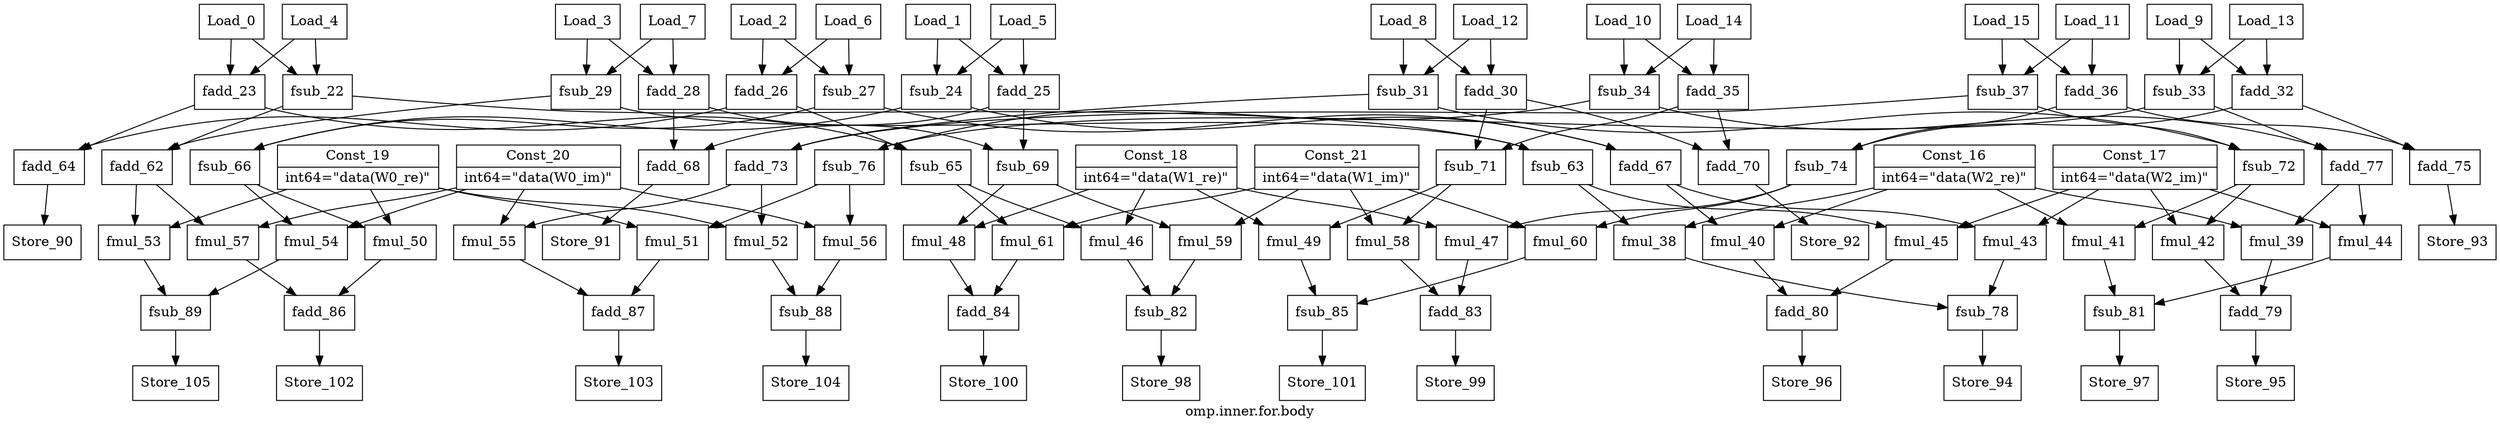 digraph "omp.inner.for.body" {
	label="omp.inner.for.body";
	//Graph Properties

	Load_0 [shape=record,opcode=input,data=in_re,label="{Load_0}"];
	Load_0 -> fsub_22[operand=any2input];
	Load_0 -> fadd_23[operand=any2input];
	Load_1 [shape=record,opcode=input,data=in_im,label="{Load_1}"];
	Load_1 -> fsub_24[operand=any2input];
	Load_1 -> fadd_25[operand=any2input];
	Load_2 [shape=record,opcode=input,data=in_re,label="{Load_2}"];
	Load_2 -> fadd_26[operand=any2input];
	Load_2 -> fsub_27[operand=any2input];
	Load_3 [shape=record,opcode=input,data=in_im,label="{Load_3}"];
	Load_3 -> fadd_28[operand=any2input];
	Load_3 -> fsub_29[operand=any2input];
	Load_4 [shape=record,opcode=input,data=in_re,label="{Load_4}"];
	Load_4 -> fsub_22[operand=any2input];
	Load_4 -> fadd_23[operand=any2input];
	Load_5 [shape=record,opcode=input,data=in_im,label="{Load_5}"];
	Load_5 -> fsub_24[operand=any2input];
	Load_5 -> fadd_25[operand=any2input];
	Load_6 [shape=record,opcode=input,data=in_re,label="{Load_6}"];
	Load_6 -> fadd_26[operand=any2input];
	Load_6 -> fsub_27[operand=any2input];
	Load_7 [shape=record,opcode=input,data=in_im,label="{Load_7}"];
	Load_7 -> fadd_28[operand=any2input];
	Load_7 -> fsub_29[operand=any2input];
	Load_8 [shape=record,opcode=input,data=in_re,label="{Load_8}"];
	Load_8 -> fadd_30[operand=any2input];
	Load_8 -> fsub_31[operand=any2input];
	Load_9 [shape=record,opcode=input,data=in_im,label="{Load_9}"];
	Load_9 -> fadd_32[operand=any2input];
	Load_9 -> fsub_33[operand=any2input];
	Load_10 [shape=record,opcode=input,data=in_re,label="{Load_10}"];
	Load_10 -> fsub_34[operand=any2input];
	Load_10 -> fadd_35[operand=any2input];
	Load_11 [shape=record,opcode=input,data=in_im,label="{Load_11}"];
	Load_11 -> fadd_36[operand=any2input];
	Load_11 -> fsub_37[operand=any2input];
	Load_12 [shape=record,opcode=input,data=in_re,label="{Load_12}"];
	Load_12 -> fadd_30[operand=any2input];
	Load_12 -> fsub_31[operand=any2input];
	Load_13 [shape=record,opcode=input,data=in_im,label="{Load_13}"];
	Load_13 -> fadd_32[operand=any2input];
	Load_13 -> fsub_33[operand=any2input];
	Load_14 [shape=record,opcode=input,data=in_re,label="{Load_14}"];
	Load_14 -> fsub_34[operand=any2input];
	Load_14 -> fadd_35[operand=any2input];
	Load_15 [shape=record,opcode=input,data=in_im,label="{Load_15}"];
	Load_15 -> fadd_36[operand=any2input];
	Load_15 -> fsub_37[operand=any2input];
	fsub_22 [shape=record,type=op,opcode=fadd,label="{fsub_22}"];
	fsub_22 -> fadd_62[operand=any2input];
	fsub_22 -> fsub_63[operand=any2input];
	fadd_23 [shape=record,type=op,opcode=fadd,label="{fadd_23}"];
	fadd_23 -> fadd_64[operand=any2input];
	fadd_23 -> fsub_65[operand=any2input];
	fsub_24 [shape=record,type=op,opcode=fadd,label="{fsub_24}"];
	fsub_24 -> fsub_66[operand=any2input];
	fsub_24 -> fadd_67[operand=any2input];
	fadd_25 [shape=record,type=op,opcode=fadd,label="{fadd_25}"];
	fadd_25 -> fadd_68[operand=any2input];
	fadd_25 -> fsub_69[operand=any2input];
	fsub_27 [shape=record,type=op,opcode=fadd,label="{fsub_27}"];
	fsub_27 -> fsub_66[operand=any2input];
	fsub_27 -> fadd_67[operand=any2input];
	fadd_26 [shape=record,type=op,opcode=fadd,label="{fadd_26}"];
	fadd_26 -> fadd_64[operand=any2input];
	fadd_26 -> fsub_65[operand=any2input];
	fsub_29 [shape=record,type=op,opcode=fadd,label="{fsub_29}"];
	fsub_29 -> fadd_62[operand=any2input];
	fsub_29 -> fsub_63[operand=any2input];
	fadd_28 [shape=record,type=op,opcode=fadd,label="{fadd_28}"];
	fadd_28 -> fadd_68[operand=any2input];
	fadd_28 -> fsub_69[operand=any2input];
	fsub_31 [shape=record,type=op,opcode=fadd,label="{fsub_31}"];
	fsub_31 -> fsub_72[operand=any2input];
	fsub_31 -> fadd_73[operand=any2input];
	fadd_30 [shape=record,type=op,opcode=fadd,label="{fadd_30}"];
	fadd_30 -> fadd_70[operand=any2input];
	fadd_30 -> fsub_71[operand=any2input];
	fsub_33 [shape=record,type=op,opcode=fadd,label="{fsub_33}"];
	fsub_33 -> fsub_76[operand=any2input];
	fsub_33 -> fadd_77[operand=any2input];
	fadd_32 [shape=record,type=op,opcode=fadd,label="{fadd_32}"];
	fadd_32 -> fsub_74[operand=any2input];
	fadd_32 -> fadd_75[operand=any2input];
	fsub_34 [shape=record,type=op,opcode=fadd,label="{fsub_34}"];
	fsub_34 -> fsub_76[operand=any2input];
	fsub_34 -> fadd_77[operand=any2input];
	fadd_35 [shape=record,type=op,opcode=fadd,label="{fadd_35}"];
	fadd_35 -> fadd_70[operand=any2input];
	fadd_35 -> fsub_71[operand=any2input];
	fsub_37 [shape=record,type=op,opcode=fadd,label="{fsub_37}"];
	fsub_37 -> fsub_72[operand=any2input];
	fsub_37 -> fadd_73[operand=any2input];
	fadd_36 [shape=record,type=op,opcode=fadd,label="{fadd_36}"];
	fadd_36 -> fsub_74[operand=any2input];
	fadd_36 -> fadd_75[operand=any2input];
	fsub_63 [shape=record,type=op,opcode=fadd,label="{fsub_63}"];
	fsub_63 -> fmul_38[operand=any2input];
	fsub_63 -> fmul_45[operand=any2input];
	fadd_62 [shape=record,type=op,opcode=fadd,label="{fadd_62}"];
	fadd_62 -> fmul_57[operand=any2input];
	fadd_62 -> fmul_53[operand=any2input];
	fsub_65 [shape=record,type=op,opcode=fadd,label="{fsub_65}"];
	fsub_65 -> fmul_46[operand=any2input];
	fsub_65 -> fmul_61[operand=any2input];
	fadd_64 [shape=record,type=op,opcode=fadd,label="{fadd_64}"];
	fadd_64 -> Store_90[operand=any2input];
	fadd_67 [shape=record,type=op,opcode=fadd,label="{fadd_67}"];
	fadd_67 -> fmul_43[operand=any2input];
	fadd_67 -> fmul_40[operand=any2input];
	fsub_66 [shape=record,type=op,opcode=fadd,label="{fsub_66}"];
	fsub_66 -> fmul_50[operand=any2input];
	fsub_66 -> fmul_54[operand=any2input];
	fsub_69 [shape=record,type=op,opcode=fadd,label="{fsub_69}"];
	fsub_69 -> fmul_59[operand=any2input];
	fsub_69 -> fmul_48[operand=any2input];
	fadd_68 [shape=record,type=op,opcode=fadd,label="{fadd_68}"];
	fadd_68 -> Store_91[operand=any2input];
	fsub_72 [shape=record,type=op,opcode=fadd,label="{fsub_72}"];
	fsub_72 -> fmul_42[operand=any2input];
	fsub_72 -> fmul_41[operand=any2input];
	fadd_73 [shape=record,type=op,opcode=fadd,label="{fadd_73}"];
	fadd_73 -> fmul_55[operand=any2input];
	fadd_73 -> fmul_52[operand=any2input];
	fsub_71 [shape=record,type=op,opcode=fadd,label="{fsub_71}"];
	fsub_71 -> fmul_58[operand=any2input];
	fsub_71 -> fmul_49[operand=any2input];
	fadd_70 [shape=record,type=op,opcode=fadd,label="{fadd_70}"];
	fadd_70 -> Store_92[operand=any2input];
	fadd_77 [shape=record,type=op,opcode=fadd,label="{fadd_77}"];
	fadd_77 -> fmul_39[operand=any2input];
	fadd_77 -> fmul_44[operand=any2input];
	fsub_76 [shape=record,type=op,opcode=fadd,label="{fsub_76}"];
	fsub_76 -> fmul_51[operand=any2input];
	fsub_76 -> fmul_56[operand=any2input];
	fsub_74 [shape=record,type=op,opcode=fadd,label="{fsub_74}"];
	fsub_74 -> fmul_47[operand=any2input];
	fsub_74 -> fmul_60[operand=any2input];
	fadd_75 [shape=record,type=op,opcode=fadd,label="{fadd_75}"];
	fadd_75 -> Store_93[operand=any2input];
	fmul_45 [shape=record,type=op,opcode=fmul,label="{fmul_45}"];
	fmul_45 -> fadd_80[operand=any2input];
	fmul_38 [shape=record,type=op,opcode=fmul,label="{fmul_38}"];
	fmul_38 -> fsub_78[operand=any2input];
	fmul_57 [shape=record,type=op,opcode=fmul,label="{fmul_57}"];
	fmul_57 -> fadd_86[operand=any2input];
	fmul_53 [shape=record,type=op,opcode=fmul,label="{fmul_53}"];
	fmul_53 -> fsub_89[operand=any2input];
	fmul_61 [shape=record,type=op,opcode=fmul,label="{fmul_61}"];
	fmul_61 -> fadd_84[operand=any2input];
	fmul_46 [shape=record,type=op,opcode=fmul,label="{fmul_46}"];
	fmul_46 -> fsub_82[operand=any2input];
	Store_90 [shape=record,opcode=output,data=out_re,label="{Store_90}"];
	fmul_40 [shape=record,type=op,opcode=fmul,label="{fmul_40}"];
	fmul_40 -> fadd_80[operand=any2input];
	fmul_43 [shape=record,type=op,opcode=fmul,label="{fmul_43}"];
	fmul_43 -> fsub_78[operand=any2input];
	fmul_50 [shape=record,type=op,opcode=fmul,label="{fmul_50}"];
	fmul_50 -> fadd_86[operand=any2input];
	fmul_54 [shape=record,type=op,opcode=fmul,label="{fmul_54}"];
	fmul_54 -> fsub_89[operand=any2input];
	fmul_48 [shape=record,type=op,opcode=fmul,label="{fmul_48}"];
	fmul_48 -> fadd_84[operand=any2input];
	fmul_59 [shape=record,type=op,opcode=fmul,label="{fmul_59}"];
	fmul_59 -> fsub_82[operand=any2input];
	Store_91 [shape=record,opcode=output,data=out_im,label="{Store_91}"];
	fmul_42 [shape=record,type=op,opcode=fmul,label="{fmul_42}"];
	fmul_42 -> fadd_79[operand=any2input];
	fmul_41 [shape=record,type=op,opcode=fmul,label="{fmul_41}"];
	fmul_41 -> fsub_81[operand=any2input];
	fmul_55 [shape=record,type=op,opcode=fmul,label="{fmul_55}"];
	fmul_55 -> fadd_87[operand=any2input];
	fmul_52 [shape=record,type=op,opcode=fmul,label="{fmul_52}"];
	fmul_52 -> fsub_88[operand=any2input];
	fmul_58 [shape=record,type=op,opcode=fmul,label="{fmul_58}"];
	fmul_58 -> fadd_83[operand=any2input];
	fmul_49 [shape=record,type=op,opcode=fmul,label="{fmul_49}"];
	fmul_49 -> fsub_85[operand=any2input];
	Store_92 [shape=record,opcode=output,data=out_re,label="{Store_92}"];
	fmul_39 [shape=record,type=op,opcode=fmul,label="{fmul_39}"];
	fmul_39 -> fadd_79[operand=any2input];
	fmul_44 [shape=record,type=op,opcode=fmul,label="{fmul_44}"];
	fmul_44 -> fsub_81[operand=any2input];
	fmul_51 [shape=record,type=op,opcode=fmul,label="{fmul_51}"];
	fmul_51 -> fadd_87[operand=any2input];
	fmul_56 [shape=record,type=op,opcode=fmul,label="{fmul_56}"];
	fmul_56 -> fsub_88[operand=any2input];
	fmul_47 [shape=record,type=op,opcode=fmul,label="{fmul_47}"];
	fmul_47 -> fadd_83[operand=any2input];
	fmul_60 [shape=record,type=op,opcode=fmul,label="{fmul_60}"];
	fmul_60 -> fsub_85[operand=any2input];
	Store_93 [shape=record,opcode=output,data=out_im,label="{Store_93}"];
	fadd_80 [shape=record,type=op,opcode=fadd,label="{fadd_80}"];
	fadd_80 -> Store_96[operand=any2input];
	fsub_78 [shape=record,type=op,opcode=fadd,label="{fsub_78}"];
	fsub_78 -> Store_94[operand=any2input];
	fadd_86 [shape=record,type=op,opcode=fadd,label="{fadd_86}"];
	fadd_86 -> Store_102[operand=any2input];
	fsub_89 [shape=record,type=op,opcode=fadd,label="{fsub_89}"];
	fsub_89 -> Store_105[operand=any2input];
	fadd_84 [shape=record,type=op,opcode=fadd,label="{fadd_84}"];
	fadd_84 -> Store_100[operand=any2input];
	fsub_82 [shape=record,type=op,opcode=fadd,label="{fsub_82}"];
	fsub_82 -> Store_98[operand=any2input];
	fadd_79 [shape=record,type=op,opcode=fadd,label="{fadd_79}"];
	fadd_79 -> Store_95[operand=any2input];
	fsub_81 [shape=record,type=op,opcode=fadd,label="{fsub_81}"];
	fsub_81 -> Store_97[operand=any2input];
	fadd_87 [shape=record,type=op,opcode=fadd,label="{fadd_87}"];
	fadd_87 -> Store_103[operand=any2input];
	fsub_88 [shape=record,type=op,opcode=fadd,label="{fsub_88}"];
	fsub_88 -> Store_104[operand=any2input];
	fadd_83 [shape=record,type=op,opcode=fadd,label="{fadd_83}"];
	fadd_83 -> Store_99[operand=any2input];
	fsub_85 [shape=record,type=op,opcode=fadd,label="{fsub_85}"];
	fsub_85 -> Store_101[operand=any2input];
	Store_96 [shape=record,opcode=output,data=out_im,label="{Store_96}"];
	Store_94 [shape=record,opcode=output,data=out_re,label="{Store_94}"];
	Store_102 [shape=record,opcode=output,data=out_im,label="{Store_102}"];
	Store_105 [shape=record,opcode=output,data=out_re,label="{Store_105}"];
	Store_100 [shape=record,opcode=output,data=out_im,label="{Store_100}"];
	Store_98 [shape=record,opcode=output,data=out_re,label="{Store_98}"];
	Store_95 [shape=record,opcode=output,data=out_im,label="{Store_95}"];
	Store_97 [shape=record,opcode=output,data=out_re,label="{Store_97}"];
	Store_103 [shape=record,opcode=output,data=out_im,label="{Store_103}"];
	Store_104 [shape=record,opcode=output,data=out_re,label="{Store_104}"];
	Store_99 [shape=record,opcode=output,data=out_im,label="{Store_99}"];
	Store_101 [shape=record,opcode=output,data=out_re,label="{Store_101}"];
	Const_16 [shape=record,opcode=const,constVal="1",int64="1",label="{Const_16|int64=\"data(W2_re)\"}"];
	Const_16 -> fmul_38[operand=any2input];
	Const_16 -> fmul_39[operand=any2input];
	Const_16 -> fmul_40[operand=any2input];
	Const_16 -> fmul_41[operand=any2input];
	Const_17 [shape=record,opcode=const,constVal="1",int64="0",label="{Const_17|int64=\"data(W2_im)\"}"];
	Const_17 -> fmul_42[operand=any2input];
	Const_17 -> fmul_43[operand=any2input];
	Const_17 -> fmul_44[operand=any2input];
	Const_17 -> fmul_45[operand=any2input];
	Const_18 [shape=record,opcode=const,constVal="1",int64="1",label="{Const_18|int64=\"data(W1_re)\"}"];
	Const_18 -> fmul_46[operand=any2input];
	Const_18 -> fmul_47[operand=any2input];
	Const_18 -> fmul_48[operand=any2input];
	Const_18 -> fmul_49[operand=any2input];
	Const_19 [shape=record,opcode=const,constVal="1",int64="1",label="{Const_19|int64=\"data(W0_re)\"}"];
	Const_19 -> fmul_50[operand=any2input];
	Const_19 -> fmul_51[operand=any2input];
	Const_19 -> fmul_52[operand=any2input];
	Const_19 -> fmul_53[operand=any2input];
	Const_20 [shape=record,opcode=const,constVal="1",int64="0",label="{Const_20|int64=\"data(W0_im)\"}"];
	Const_20 -> fmul_54[operand=any2input];
	Const_20 -> fmul_55[operand=any2input];
	Const_20 -> fmul_56[operand=any2input];
	Const_20 -> fmul_57[operand=any2input];
	Const_21 [shape=record,opcode=const,constVal="1",int64="0",label="{Const_21|int64=\"data(W1_im)\"}"];
	Const_21 -> fmul_58[operand=any2input];
	Const_21 -> fmul_59[operand=any2input];
	Const_21 -> fmul_60[operand=any2input];
	Const_21 -> fmul_61[operand=any2input];
}
